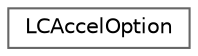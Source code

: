digraph "类继承关系图"
{
 // LATEX_PDF_SIZE
  bgcolor="transparent";
  edge [fontname=Helvetica,fontsize=10,labelfontname=Helvetica,labelfontsize=10];
  node [fontname=Helvetica,fontsize=10,shape=box,height=0.2,width=0.4];
  rankdir="LR";
  Node0 [id="Node000000",label="LCAccelOption",height=0.2,width=0.4,color="grey40", fillcolor="white", style="filled",URL="$struct_l_c_accel_option.html",tooltip=" "];
}
